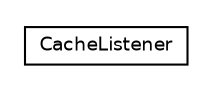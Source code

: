 #!/usr/local/bin/dot
#
# Class diagram 
# Generated by UMLGraph version R5_6 (http://www.umlgraph.org/)
#

digraph G {
	edge [fontname="Helvetica",fontsize=10,labelfontname="Helvetica",labelfontsize=10];
	node [fontname="Helvetica",fontsize=10,shape=plaintext];
	nodesep=0.25;
	ranksep=0.5;
	// net.ljcomputing.sr.cache.CacheListener
	c265 [label=<<table title="net.ljcomputing.sr.cache.CacheListener" border="0" cellborder="1" cellspacing="0" cellpadding="2" port="p" href="./CacheListener.html">
		<tr><td><table border="0" cellspacing="0" cellpadding="1">
<tr><td align="center" balign="center"> CacheListener </td></tr>
		</table></td></tr>
		</table>>, URL="./CacheListener.html", fontname="Helvetica", fontcolor="black", fontsize=9.0];
}

